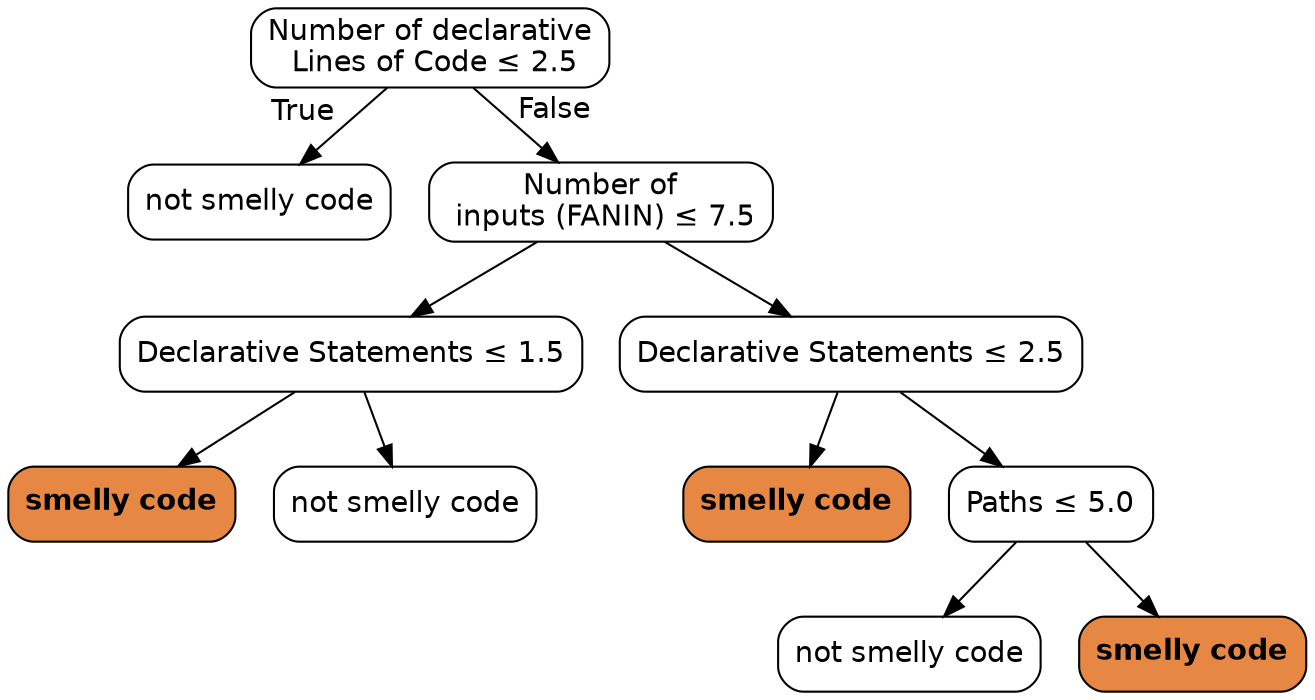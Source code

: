 digraph Tree {
node [color="black", fontname=helvetica, shape=box,  style="filled, rounded", fillcolor="#FFFFFF"];
edge [fontname=helvetica];
0 [label=<Number of declarative<br/> Lines of Code &le; 2.5>];
1 [label=<not smelly code>];
0 -> 1  [headlabel="True", labelangle=45, labeldistance="2.5"];
2 [label=<Number of<br/> inputs (FANIN) &le; 7.5>];
0 -> 2  [headlabel="False", labelangle="-45", labeldistance="2.5"];
3 [label=<Declarative Statements &le; 1.5>];
2 -> 3;
5 [label=<<b>smelly code</b>>, fillcolor="#e68743"];
3 -> 5;
6 [label=<not smelly code>];
3 -> 6;
4 [label=<Declarative Statements &le; 2.5>];
2 -> 4;
7 [label=<<b>smelly code</b>>, fillcolor="#e68743"];
4 -> 7;
8 [label=<Paths &le; 5.0>];
4 -> 8;
9 [label=<not smelly code>];
8 -> 9;
10 [label=<<b>smelly code</b>>, fillcolor="#e68743"];
8 -> 10;
}
